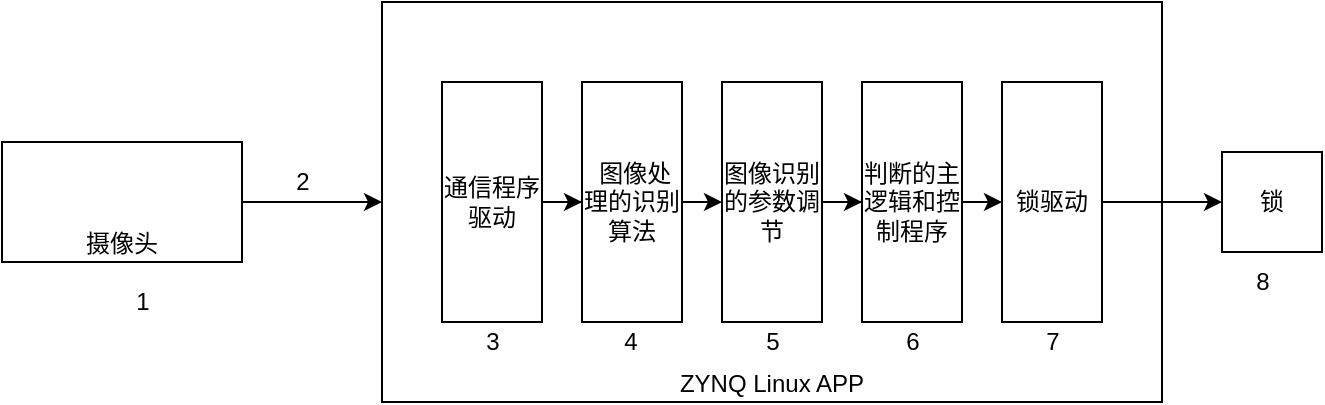 <mxfile version="21.6.8" type="device">
  <diagram id="LsOUuTbXcoM-gEZGROY0" name="第 1 页">
    <mxGraphModel dx="1115" dy="1003" grid="1" gridSize="10" guides="1" tooltips="1" connect="1" arrows="1" fold="1" page="1" pageScale="1" pageWidth="827" pageHeight="1169" math="0" shadow="0">
      <root>
        <mxCell id="0" />
        <mxCell id="1" parent="0" />
        <mxCell id="tEYaN6Jl_NfmgnvWKejs-3" style="edgeStyle=orthogonalEdgeStyle;rounded=0;orthogonalLoop=1;jettySize=auto;html=1;" parent="1" source="tEYaN6Jl_NfmgnvWKejs-1" target="tEYaN6Jl_NfmgnvWKejs-2" edge="1">
          <mxGeometry relative="1" as="geometry" />
        </mxCell>
        <mxCell id="tEYaN6Jl_NfmgnvWKejs-1" value="摄像头" style="rounded=0;whiteSpace=wrap;html=1;verticalAlign=bottom;" parent="1" vertex="1">
          <mxGeometry x="110" y="400" width="120" height="60" as="geometry" />
        </mxCell>
        <mxCell id="tEYaN6Jl_NfmgnvWKejs-2" value="ZYNQ Linux APP" style="rounded=0;whiteSpace=wrap;html=1;verticalAlign=bottom;" parent="1" vertex="1">
          <mxGeometry x="300" y="330" width="390" height="200" as="geometry" />
        </mxCell>
        <mxCell id="tEYaN6Jl_NfmgnvWKejs-4" value="1" style="text;html=1;align=center;verticalAlign=middle;resizable=0;points=[];autosize=1;strokeColor=none;fillColor=none;" parent="1" vertex="1">
          <mxGeometry x="170" y="470" width="20" height="20" as="geometry" />
        </mxCell>
        <mxCell id="tEYaN6Jl_NfmgnvWKejs-5" value="2" style="text;html=1;align=center;verticalAlign=middle;resizable=0;points=[];autosize=1;strokeColor=none;fillColor=none;" parent="1" vertex="1">
          <mxGeometry x="250" y="410" width="20" height="20" as="geometry" />
        </mxCell>
        <mxCell id="tEYaN6Jl_NfmgnvWKejs-19" style="edgeStyle=orthogonalEdgeStyle;rounded=0;orthogonalLoop=1;jettySize=auto;html=1;exitX=1;exitY=0.5;exitDx=0;exitDy=0;" parent="1" source="tEYaN6Jl_NfmgnvWKejs-6" target="tEYaN6Jl_NfmgnvWKejs-8" edge="1">
          <mxGeometry relative="1" as="geometry" />
        </mxCell>
        <mxCell id="tEYaN6Jl_NfmgnvWKejs-6" value="通信程序驱动" style="rounded=0;whiteSpace=wrap;html=1;" parent="1" vertex="1">
          <mxGeometry x="330" y="370" width="50" height="120" as="geometry" />
        </mxCell>
        <mxCell id="tEYaN6Jl_NfmgnvWKejs-7" value="3" style="text;html=1;align=center;verticalAlign=middle;resizable=0;points=[];autosize=1;strokeColor=none;fillColor=none;" parent="1" vertex="1">
          <mxGeometry x="345" y="490" width="20" height="20" as="geometry" />
        </mxCell>
        <mxCell id="tEYaN6Jl_NfmgnvWKejs-20" style="edgeStyle=orthogonalEdgeStyle;rounded=0;orthogonalLoop=1;jettySize=auto;html=1;exitX=1;exitY=0.5;exitDx=0;exitDy=0;entryX=0;entryY=0.5;entryDx=0;entryDy=0;" parent="1" source="tEYaN6Jl_NfmgnvWKejs-8" target="tEYaN6Jl_NfmgnvWKejs-9" edge="1">
          <mxGeometry relative="1" as="geometry" />
        </mxCell>
        <mxCell id="tEYaN6Jl_NfmgnvWKejs-8" value="&amp;nbsp;图像处理的识别算法" style="rounded=0;whiteSpace=wrap;html=1;" parent="1" vertex="1">
          <mxGeometry x="400" y="370" width="50" height="120" as="geometry" />
        </mxCell>
        <mxCell id="tEYaN6Jl_NfmgnvWKejs-21" style="edgeStyle=orthogonalEdgeStyle;rounded=0;orthogonalLoop=1;jettySize=auto;html=1;exitX=1;exitY=0.5;exitDx=0;exitDy=0;" parent="1" source="tEYaN6Jl_NfmgnvWKejs-9" target="tEYaN6Jl_NfmgnvWKejs-10" edge="1">
          <mxGeometry relative="1" as="geometry" />
        </mxCell>
        <mxCell id="tEYaN6Jl_NfmgnvWKejs-9" value="图像识别的参数调节" style="rounded=0;whiteSpace=wrap;html=1;" parent="1" vertex="1">
          <mxGeometry x="470" y="370" width="50" height="120" as="geometry" />
        </mxCell>
        <mxCell id="tEYaN6Jl_NfmgnvWKejs-24" style="edgeStyle=orthogonalEdgeStyle;rounded=0;orthogonalLoop=1;jettySize=auto;html=1;exitX=1;exitY=0.5;exitDx=0;exitDy=0;entryX=0;entryY=0.5;entryDx=0;entryDy=0;" parent="1" source="tEYaN6Jl_NfmgnvWKejs-10" target="tEYaN6Jl_NfmgnvWKejs-11" edge="1">
          <mxGeometry relative="1" as="geometry" />
        </mxCell>
        <mxCell id="tEYaN6Jl_NfmgnvWKejs-10" value="判断的主逻辑和控制程序" style="rounded=0;whiteSpace=wrap;html=1;" parent="1" vertex="1">
          <mxGeometry x="540" y="370" width="50" height="120" as="geometry" />
        </mxCell>
        <mxCell id="tEYaN6Jl_NfmgnvWKejs-25" style="edgeStyle=orthogonalEdgeStyle;rounded=0;orthogonalLoop=1;jettySize=auto;html=1;exitX=1;exitY=0.5;exitDx=0;exitDy=0;entryX=0;entryY=0.5;entryDx=0;entryDy=0;" parent="1" source="tEYaN6Jl_NfmgnvWKejs-11" target="tEYaN6Jl_NfmgnvWKejs-12" edge="1">
          <mxGeometry relative="1" as="geometry" />
        </mxCell>
        <mxCell id="tEYaN6Jl_NfmgnvWKejs-11" value="锁驱动" style="rounded=0;whiteSpace=wrap;html=1;" parent="1" vertex="1">
          <mxGeometry x="610" y="370" width="50" height="120" as="geometry" />
        </mxCell>
        <mxCell id="tEYaN6Jl_NfmgnvWKejs-12" value="锁" style="rounded=0;whiteSpace=wrap;html=1;" parent="1" vertex="1">
          <mxGeometry x="720" y="405" width="50" height="50" as="geometry" />
        </mxCell>
        <mxCell id="tEYaN6Jl_NfmgnvWKejs-15" value="4" style="text;html=1;align=center;verticalAlign=middle;resizable=0;points=[];autosize=1;strokeColor=none;fillColor=none;" parent="1" vertex="1">
          <mxGeometry x="414" y="490" width="20" height="20" as="geometry" />
        </mxCell>
        <mxCell id="tEYaN6Jl_NfmgnvWKejs-16" value="5" style="text;html=1;align=center;verticalAlign=middle;resizable=0;points=[];autosize=1;strokeColor=none;fillColor=none;" parent="1" vertex="1">
          <mxGeometry x="485" y="490" width="20" height="20" as="geometry" />
        </mxCell>
        <mxCell id="tEYaN6Jl_NfmgnvWKejs-17" value="6" style="text;html=1;align=center;verticalAlign=middle;resizable=0;points=[];autosize=1;strokeColor=none;fillColor=none;" parent="1" vertex="1">
          <mxGeometry x="555" y="490" width="20" height="20" as="geometry" />
        </mxCell>
        <mxCell id="tEYaN6Jl_NfmgnvWKejs-18" value="7" style="text;html=1;align=center;verticalAlign=middle;resizable=0;points=[];autosize=1;strokeColor=none;fillColor=none;" parent="1" vertex="1">
          <mxGeometry x="625" y="490" width="20" height="20" as="geometry" />
        </mxCell>
        <mxCell id="tEYaN6Jl_NfmgnvWKejs-26" value="8" style="text;html=1;align=center;verticalAlign=middle;resizable=0;points=[];autosize=1;strokeColor=none;fillColor=none;" parent="1" vertex="1">
          <mxGeometry x="730" y="460" width="20" height="20" as="geometry" />
        </mxCell>
      </root>
    </mxGraphModel>
  </diagram>
</mxfile>
